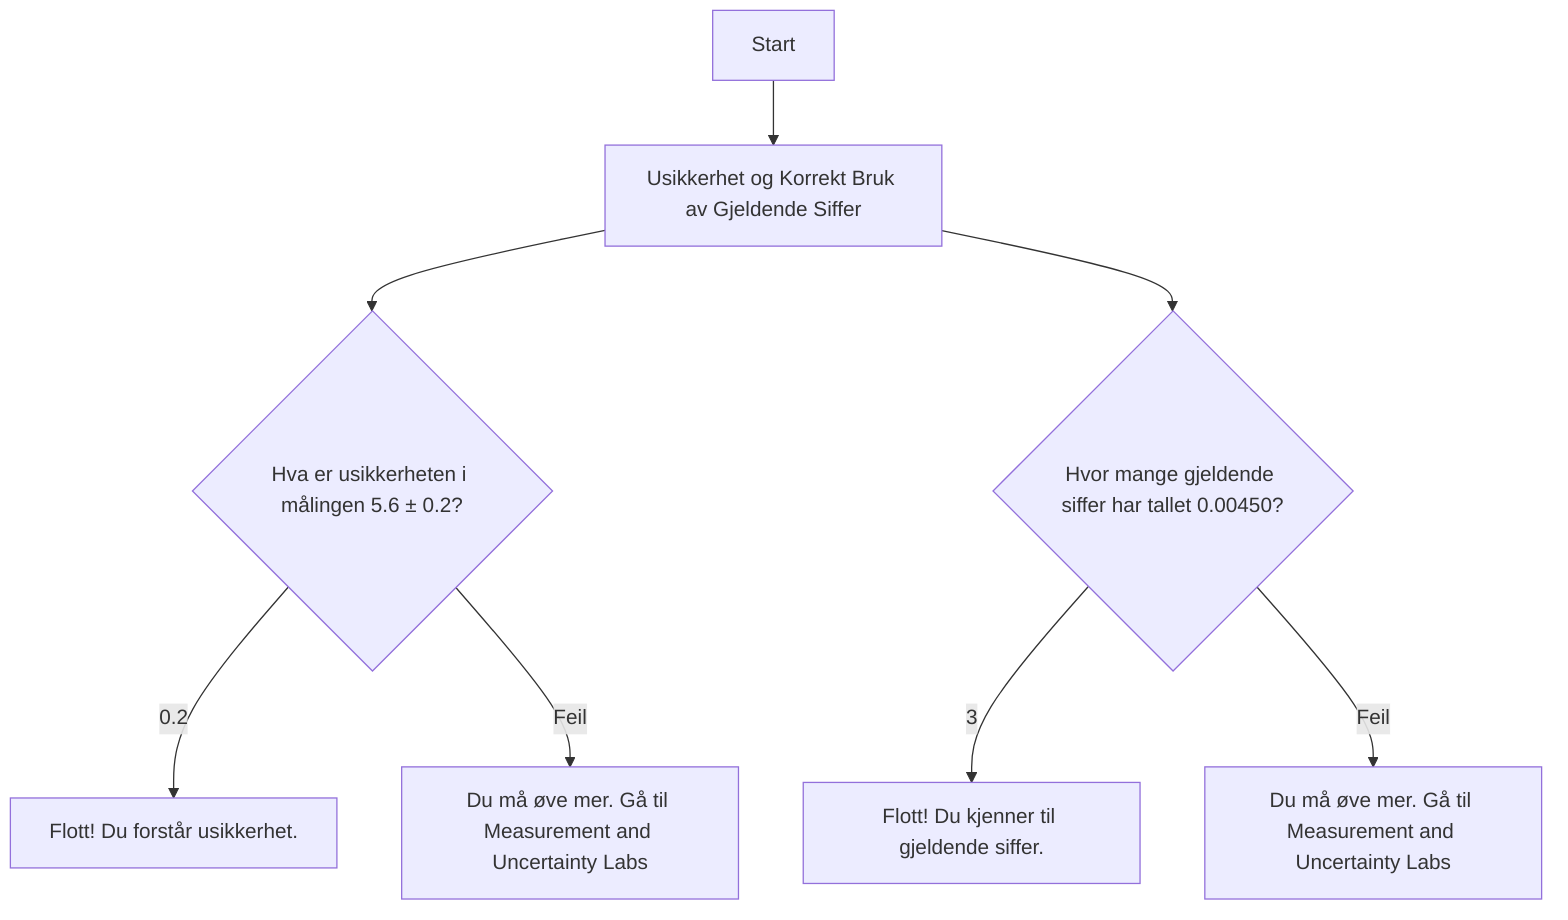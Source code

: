 flowchart TD
    Start --> A[Usikkerhet og Korrekt Bruk av Gjeldende Siffer]
    
    A --> B{Hva er usikkerheten i målingen 5.6 ± 0.2?}
    B -->|0.2| B1[Flott! Du forstår usikkerhet.]
    B -->|Feil| B2[Du må øve mer. Gå til Measurement and Uncertainty Labs]
    
    A --> C{Hvor mange gjeldende siffer har tallet 0.00450?}
    C -->|3| C1[Flott! Du kjenner til gjeldende siffer.]
    C -->|Feil| C2[Du må øve mer. Gå til Measurement and Uncertainty Labs]